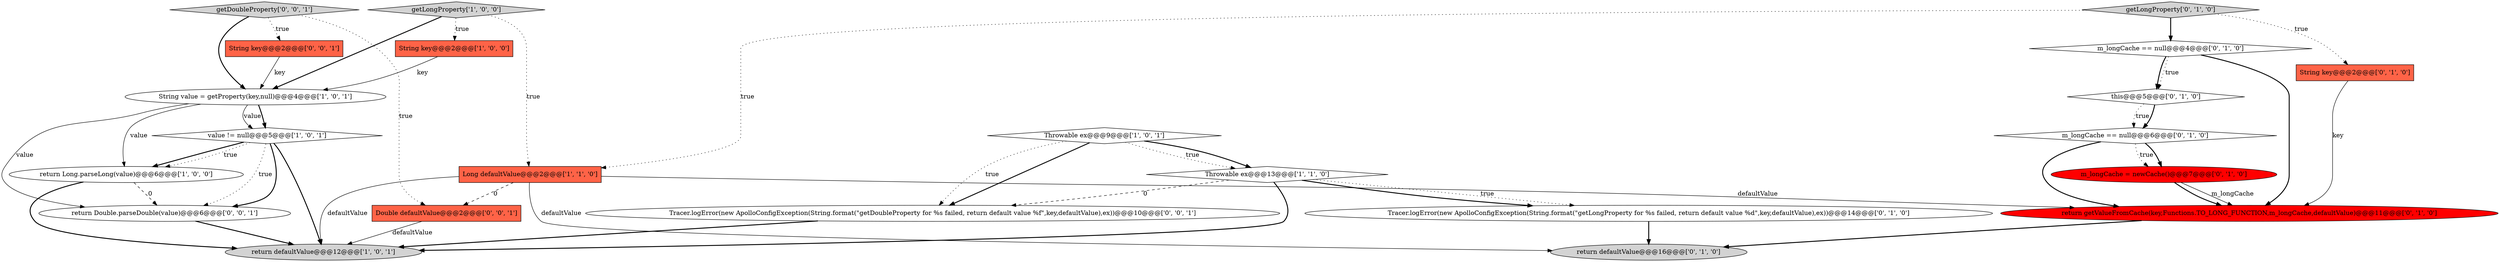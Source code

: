 digraph {
1 [style = filled, label = "Throwable ex@@@13@@@['1', '1', '0']", fillcolor = white, shape = diamond image = "AAA0AAABBB1BBB"];
22 [style = filled, label = "Tracer.logError(new ApolloConfigException(String.format(\"getDoubleProperty for %s failed, return default value %f\",key,defaultValue),ex))@@@10@@@['0', '0', '1']", fillcolor = white, shape = ellipse image = "AAA0AAABBB3BBB"];
16 [style = filled, label = "return defaultValue@@@16@@@['0', '1', '0']", fillcolor = lightgray, shape = ellipse image = "AAA0AAABBB2BBB"];
8 [style = filled, label = "return Long.parseLong(value)@@@6@@@['1', '0', '0']", fillcolor = white, shape = ellipse image = "AAA0AAABBB1BBB"];
12 [style = filled, label = "getLongProperty['0', '1', '0']", fillcolor = lightgray, shape = diamond image = "AAA0AAABBB2BBB"];
5 [style = filled, label = "value != null@@@5@@@['1', '0', '1']", fillcolor = white, shape = diamond image = "AAA0AAABBB1BBB"];
9 [style = filled, label = "String key@@@2@@@['0', '1', '0']", fillcolor = tomato, shape = box image = "AAA0AAABBB2BBB"];
6 [style = filled, label = "Long defaultValue@@@2@@@['1', '1', '0']", fillcolor = tomato, shape = box image = "AAA0AAABBB1BBB"];
11 [style = filled, label = "m_longCache == null@@@4@@@['0', '1', '0']", fillcolor = white, shape = diamond image = "AAA0AAABBB2BBB"];
20 [style = filled, label = "Double defaultValue@@@2@@@['0', '0', '1']", fillcolor = tomato, shape = box image = "AAA0AAABBB3BBB"];
2 [style = filled, label = "getLongProperty['1', '0', '0']", fillcolor = lightgray, shape = diamond image = "AAA0AAABBB1BBB"];
3 [style = filled, label = "String key@@@2@@@['1', '0', '0']", fillcolor = tomato, shape = box image = "AAA0AAABBB1BBB"];
17 [style = filled, label = "this@@@5@@@['0', '1', '0']", fillcolor = white, shape = diamond image = "AAA0AAABBB2BBB"];
14 [style = filled, label = "m_longCache == null@@@6@@@['0', '1', '0']", fillcolor = white, shape = diamond image = "AAA0AAABBB2BBB"];
18 [style = filled, label = "String key@@@2@@@['0', '0', '1']", fillcolor = tomato, shape = box image = "AAA0AAABBB3BBB"];
0 [style = filled, label = "String value = getProperty(key,null)@@@4@@@['1', '0', '1']", fillcolor = white, shape = ellipse image = "AAA0AAABBB1BBB"];
19 [style = filled, label = "getDoubleProperty['0', '0', '1']", fillcolor = lightgray, shape = diamond image = "AAA0AAABBB3BBB"];
10 [style = filled, label = "Tracer.logError(new ApolloConfigException(String.format(\"getLongProperty for %s failed, return default value %d\",key,defaultValue),ex))@@@14@@@['0', '1', '0']", fillcolor = white, shape = ellipse image = "AAA0AAABBB2BBB"];
4 [style = filled, label = "return defaultValue@@@12@@@['1', '0', '1']", fillcolor = lightgray, shape = ellipse image = "AAA0AAABBB1BBB"];
21 [style = filled, label = "return Double.parseDouble(value)@@@6@@@['0', '0', '1']", fillcolor = white, shape = ellipse image = "AAA0AAABBB3BBB"];
15 [style = filled, label = "return getValueFromCache(key,Functions.TO_LONG_FUNCTION,m_longCache,defaultValue)@@@11@@@['0', '1', '0']", fillcolor = red, shape = ellipse image = "AAA1AAABBB2BBB"];
13 [style = filled, label = "m_longCache = newCache()@@@7@@@['0', '1', '0']", fillcolor = red, shape = ellipse image = "AAA1AAABBB2BBB"];
7 [style = filled, label = "Throwable ex@@@9@@@['1', '0', '1']", fillcolor = white, shape = diamond image = "AAA0AAABBB1BBB"];
2->3 [style = dotted, label="true"];
5->8 [style = bold, label=""];
1->4 [style = bold, label=""];
0->21 [style = solid, label="value"];
7->1 [style = bold, label=""];
1->10 [style = dotted, label="true"];
0->8 [style = solid, label="value"];
6->20 [style = dashed, label="0"];
19->20 [style = dotted, label="true"];
12->11 [style = bold, label=""];
19->18 [style = dotted, label="true"];
0->5 [style = solid, label="value"];
6->16 [style = solid, label="defaultValue"];
11->17 [style = dotted, label="true"];
17->14 [style = dotted, label="true"];
9->15 [style = solid, label="key"];
13->15 [style = solid, label="m_longCache"];
20->4 [style = solid, label="defaultValue"];
8->21 [style = dashed, label="0"];
15->16 [style = bold, label=""];
18->0 [style = solid, label="key"];
6->4 [style = solid, label="defaultValue"];
14->13 [style = dotted, label="true"];
11->15 [style = bold, label=""];
19->0 [style = bold, label=""];
1->22 [style = dashed, label="0"];
22->4 [style = bold, label=""];
5->21 [style = bold, label=""];
7->22 [style = bold, label=""];
2->0 [style = bold, label=""];
3->0 [style = solid, label="key"];
10->16 [style = bold, label=""];
12->6 [style = dotted, label="true"];
17->14 [style = bold, label=""];
2->6 [style = dotted, label="true"];
5->4 [style = bold, label=""];
11->17 [style = bold, label=""];
5->21 [style = dotted, label="true"];
14->15 [style = bold, label=""];
13->15 [style = bold, label=""];
8->4 [style = bold, label=""];
14->13 [style = bold, label=""];
5->8 [style = dotted, label="true"];
7->22 [style = dotted, label="true"];
7->1 [style = dotted, label="true"];
1->10 [style = bold, label=""];
12->9 [style = dotted, label="true"];
6->15 [style = solid, label="defaultValue"];
0->5 [style = bold, label=""];
21->4 [style = bold, label=""];
}
